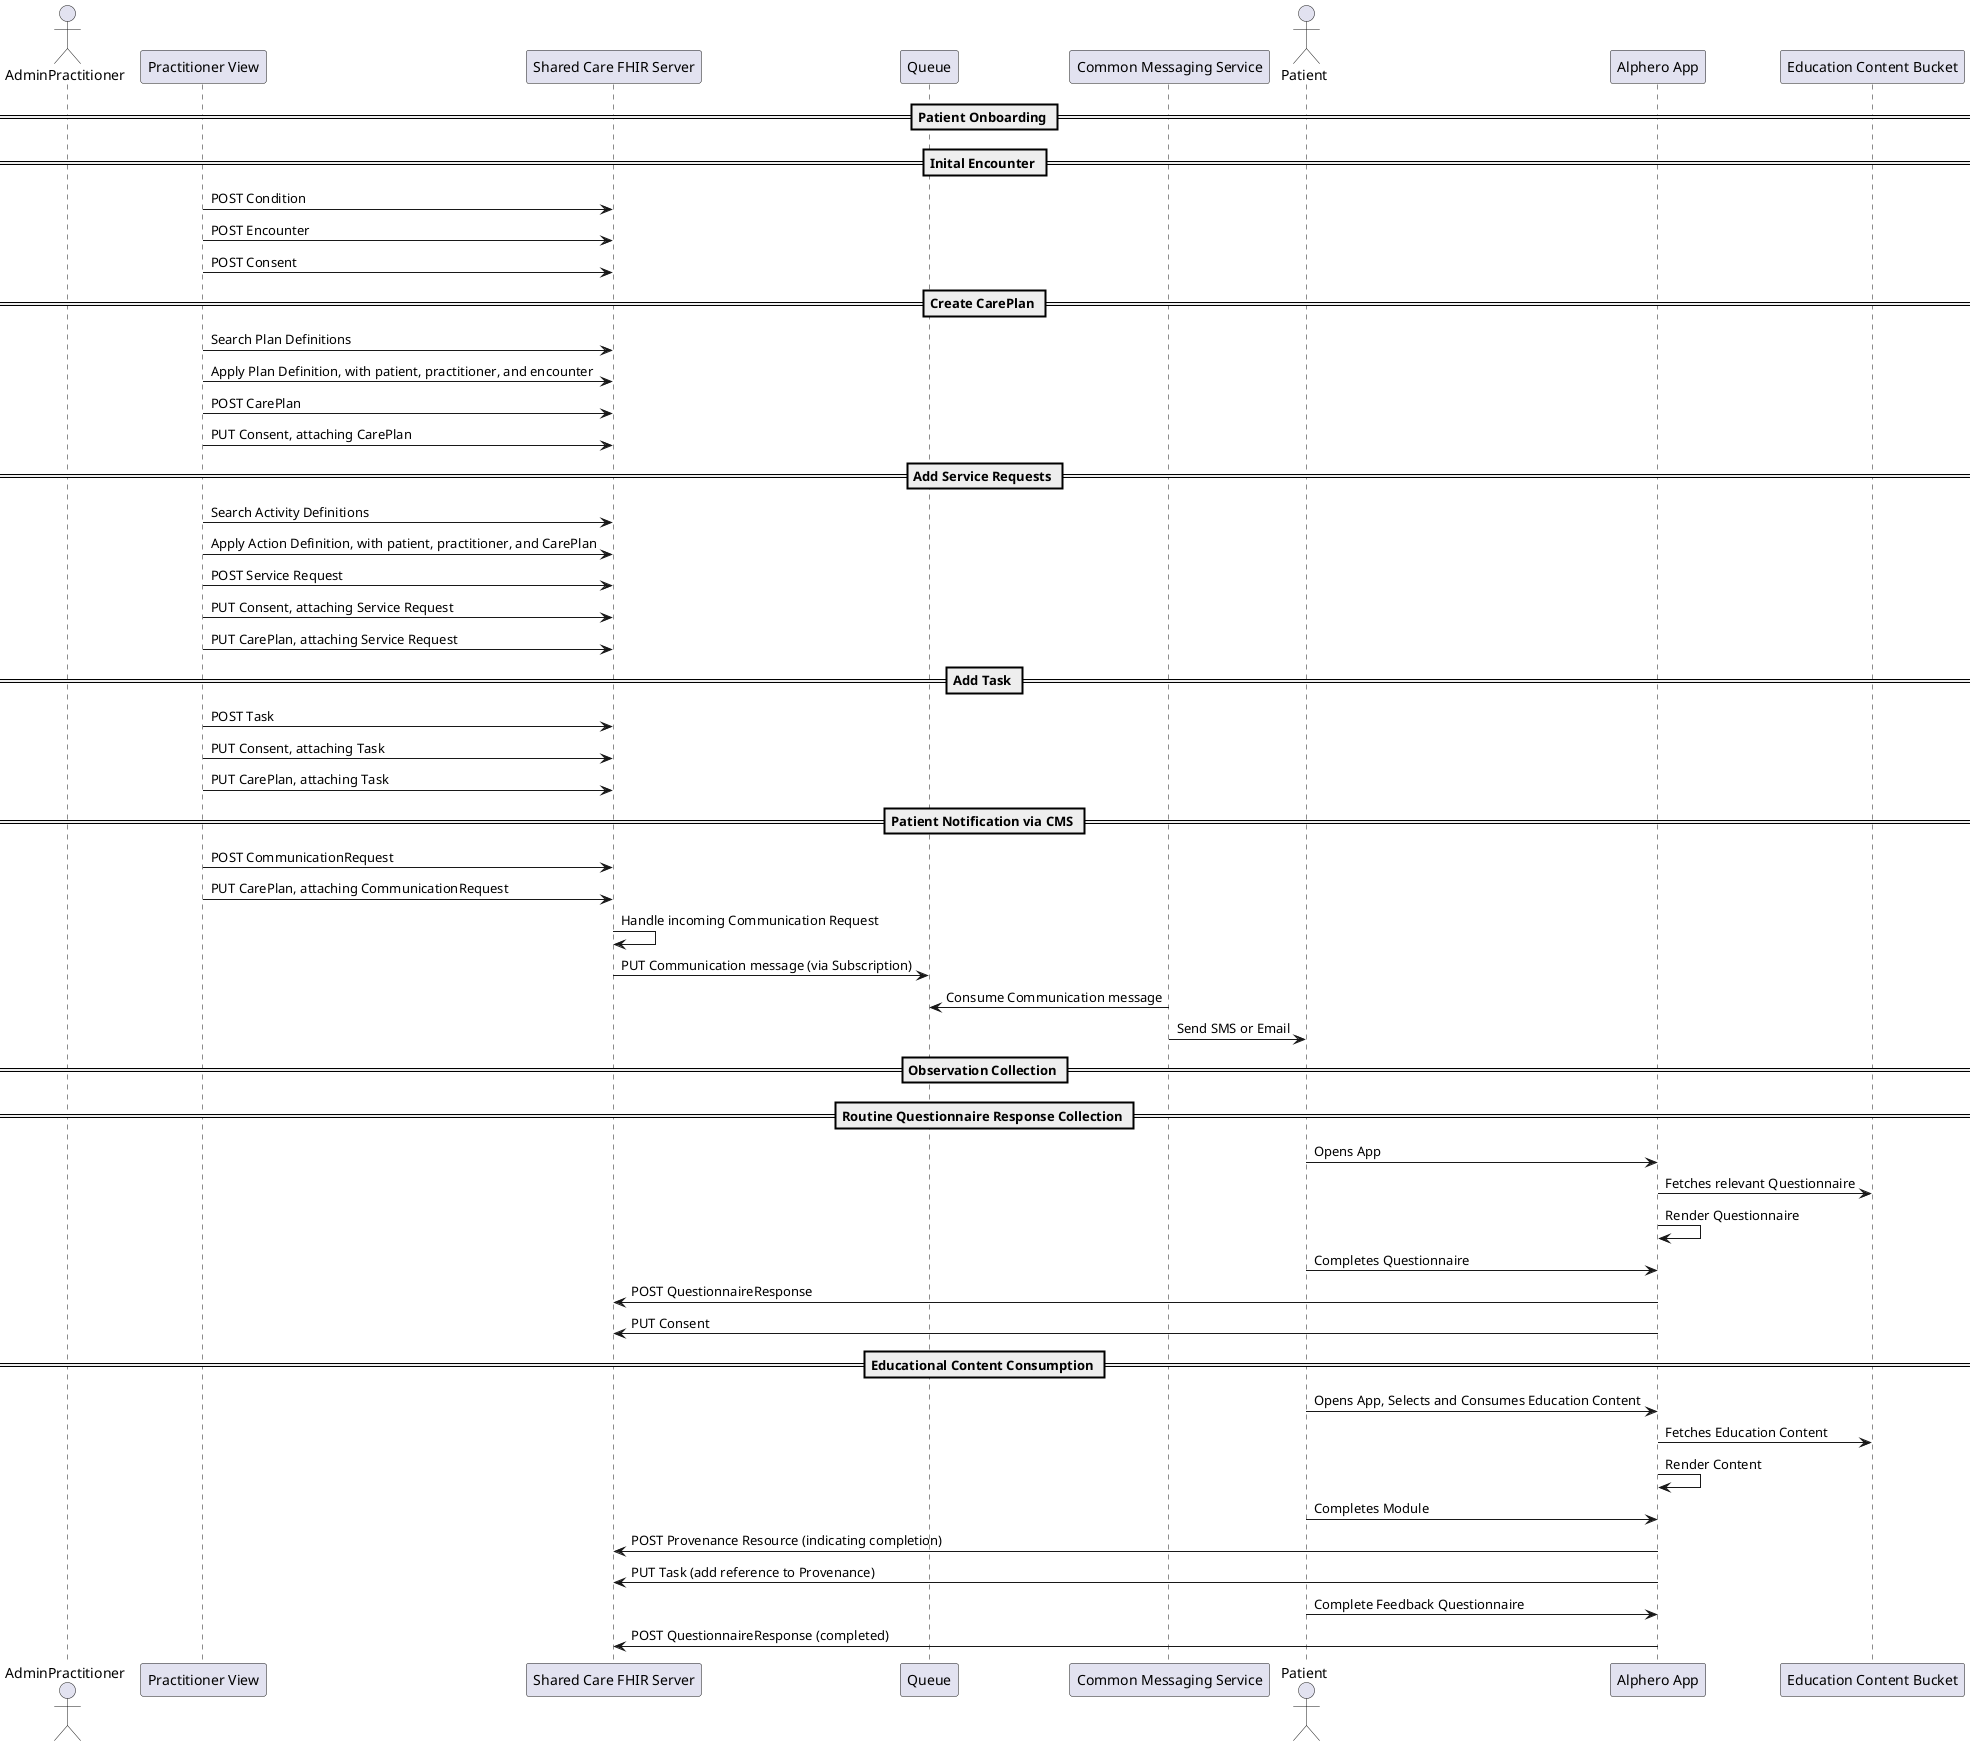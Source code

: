 @startuml
actor AdminPractitioner
participant "Practitioner View" as PV
participant "Shared Care FHIR Server" as FHIR
participant "Queue" as MQ
participant "Common Messaging Service" as CMS
actor Patient
participant "Alphero App" as App
participant "Education Content Bucket" as ECB

== Patient Onboarding ==

== Inital Encounter ==
PV -> FHIR : POST Condition 
PV -> FHIR : POST Encounter
PV -> FHIR : POST Consent

== Create CarePlan ==
PV -> FHIR : Search Plan Definitions
PV -> FHIR : Apply Plan Definition, with patient, practitioner, and encounter
PV -> FHIR : POST CarePlan
PV -> FHIR : PUT Consent, attaching CarePlan

== Add Service Requests ==
PV -> FHIR : Search Activity Definitions
PV -> FHIR : Apply Action Definition, with patient, practitioner, and CarePlan
PV -> FHIR : POST Service Request
PV -> FHIR : PUT Consent, attaching Service Request
PV -> FHIR : PUT CarePlan, attaching Service Request

== Add Task ==
PV -> FHIR : POST Task
PV -> FHIR : PUT Consent, attaching Task
PV -> FHIR : PUT CarePlan, attaching Task

== Patient Notification via CMS ==

PV -> FHIR : POST CommunicationRequest
PV -> FHIR : PUT CarePlan, attaching CommunicationRequest
FHIR -> FHIR : Handle incoming Communication Request
FHIR -> MQ : PUT Communication message (via Subscription)
CMS -> MQ : Consume Communication message
CMS -> Patient : Send SMS or Email

== Observation Collection == 


== Routine Questionnaire Response Collection ==
Patient -> App : Opens App
App -> ECB : Fetches relevant Questionnaire
App -> App : Render Questionnaire
Patient -> App : Completes Questionnaire
App -> FHIR : POST QuestionnaireResponse
App -> FHIR : PUT Consent

== Educational Content Consumption ==
Patient -> App : Opens App, Selects and Consumes Education Content
App -> ECB : Fetches Education Content
App -> App : Render Content
Patient -> App : Completes Module
App -> FHIR : POST Provenance Resource (indicating completion)
App -> FHIR : PUT Task (add reference to Provenance)
Patient -> App : Complete Feedback Questionnaire
App -> FHIR : POST QuestionnaireResponse (completed)

@enduml